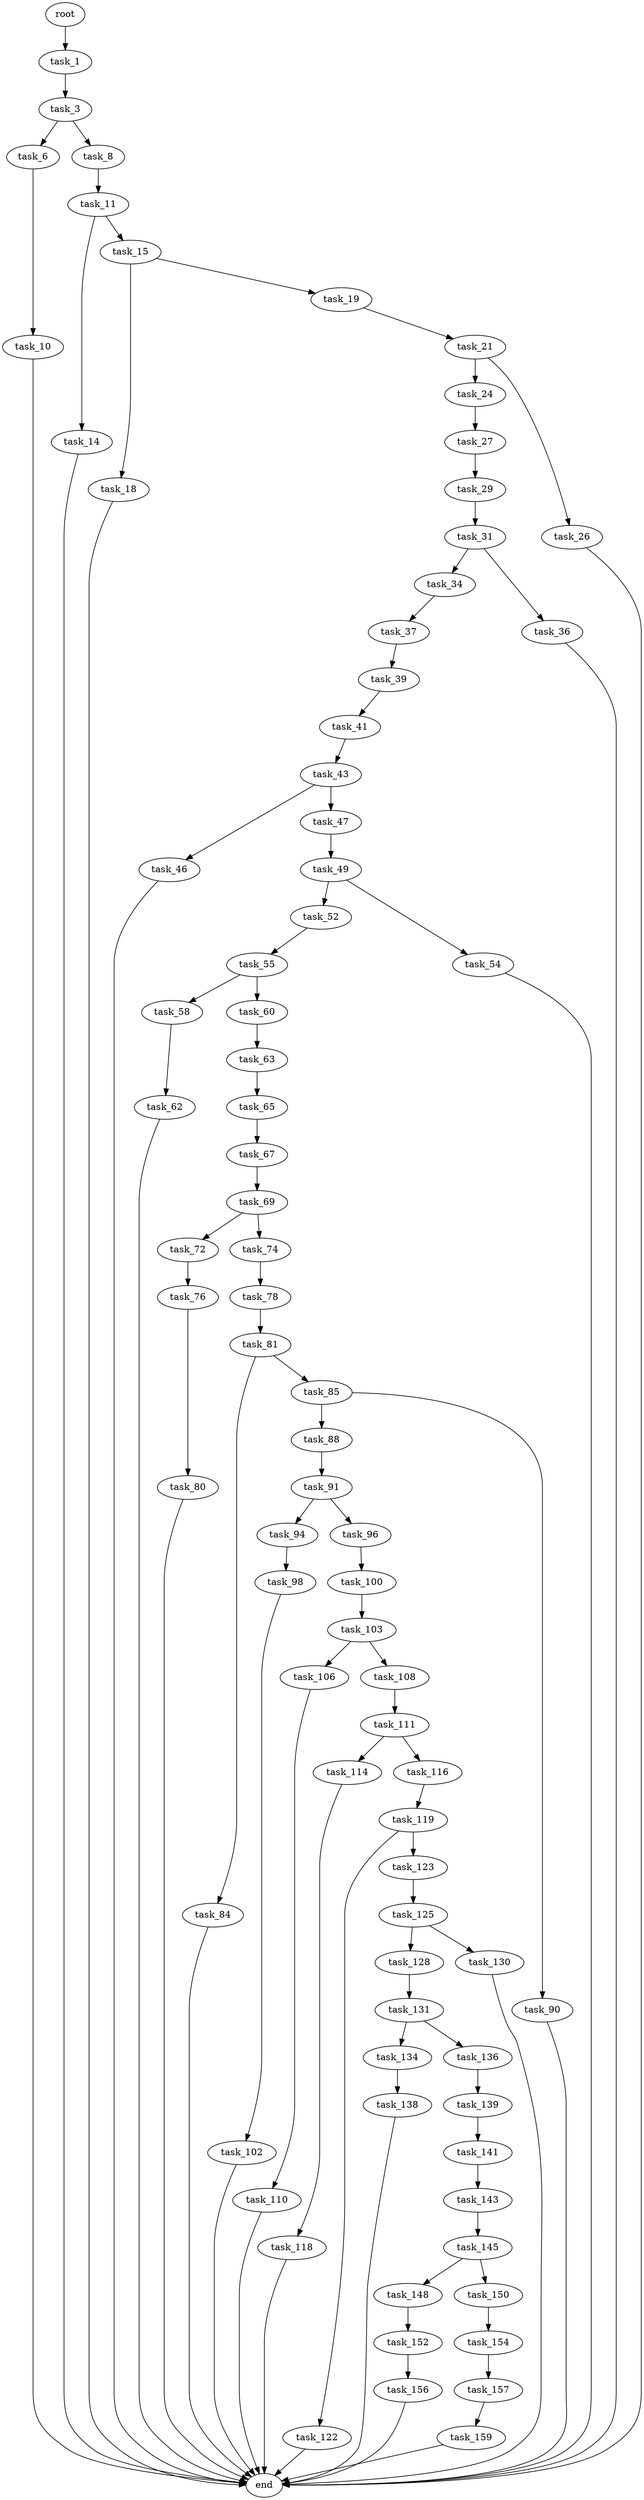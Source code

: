 digraph G {
  root [size="0.000000"];
  task_1 [size="782757789696.000000"];
  task_3 [size="112048553670.000000"];
  task_6 [size="1014871677.000000"];
  task_8 [size="7872006871.000000"];
  task_10 [size="3209698519.000000"];
  task_11 [size="12018493880.000000"];
  end [size="0.000000"];
  task_14 [size="68719476736.000000"];
  task_15 [size="211562270047.000000"];
  task_18 [size="68719476736.000000"];
  task_19 [size="5500465374.000000"];
  task_21 [size="706390297185.000000"];
  task_24 [size="745840166183.000000"];
  task_26 [size="27737487068.000000"];
  task_27 [size="3245850830.000000"];
  task_29 [size="4740863430.000000"];
  task_31 [size="5717212359.000000"];
  task_34 [size="8589934592.000000"];
  task_36 [size="68719476736.000000"];
  task_37 [size="8596097597.000000"];
  task_39 [size="36831438116.000000"];
  task_41 [size="25837065609.000000"];
  task_43 [size="368293445632.000000"];
  task_46 [size="181260751438.000000"];
  task_47 [size="2484813069.000000"];
  task_49 [size="28991029248.000000"];
  task_52 [size="88064430828.000000"];
  task_54 [size="134217728000.000000"];
  task_55 [size="61180967185.000000"];
  task_58 [size="117416029776.000000"];
  task_60 [size="563406832.000000"];
  task_62 [size="1073741824000.000000"];
  task_63 [size="7079964370.000000"];
  task_65 [size="664277780249.000000"];
  task_67 [size="231928233984.000000"];
  task_69 [size="68719476736.000000"];
  task_72 [size="782757789696.000000"];
  task_74 [size="15830969975.000000"];
  task_76 [size="68719476736.000000"];
  task_78 [size="712703461.000000"];
  task_80 [size="31265605914.000000"];
  task_81 [size="4736008820.000000"];
  task_84 [size="549755813888.000000"];
  task_85 [size="11131454300.000000"];
  task_88 [size="21231237044.000000"];
  task_90 [size="13380965815.000000"];
  task_91 [size="3715307966.000000"];
  task_94 [size="1697176131.000000"];
  task_96 [size="37248359515.000000"];
  task_98 [size="105045048433.000000"];
  task_100 [size="18614210826.000000"];
  task_102 [size="1625774559.000000"];
  task_103 [size="8589934592.000000"];
  task_106 [size="30356331357.000000"];
  task_108 [size="32550733409.000000"];
  task_110 [size="236252859484.000000"];
  task_111 [size="1369783005824.000000"];
  task_114 [size="4401910527.000000"];
  task_116 [size="5230174804.000000"];
  task_118 [size="3939610377.000000"];
  task_119 [size="17156067328.000000"];
  task_122 [size="37219465134.000000"];
  task_123 [size="25062930073.000000"];
  task_125 [size="667386563623.000000"];
  task_128 [size="2803277520.000000"];
  task_130 [size="19331499077.000000"];
  task_131 [size="595248248199.000000"];
  task_134 [size="434346564714.000000"];
  task_136 [size="5205181424.000000"];
  task_138 [size="460790053329.000000"];
  task_139 [size="1073741824000.000000"];
  task_141 [size="28126525017.000000"];
  task_143 [size="5491635115.000000"];
  task_145 [size="549755813888.000000"];
  task_148 [size="549755813888.000000"];
  task_150 [size="231928233984.000000"];
  task_152 [size="70960639452.000000"];
  task_154 [size="1073741824000.000000"];
  task_156 [size="310885538850.000000"];
  task_157 [size="32182621128.000000"];
  task_159 [size="579463774419.000000"];

  root -> task_1 [size="1.000000"];
  task_1 -> task_3 [size="679477248.000000"];
  task_3 -> task_6 [size="411041792.000000"];
  task_3 -> task_8 [size="411041792.000000"];
  task_6 -> task_10 [size="33554432.000000"];
  task_8 -> task_11 [size="134217728.000000"];
  task_10 -> end [size="1.000000"];
  task_11 -> task_14 [size="411041792.000000"];
  task_11 -> task_15 [size="411041792.000000"];
  task_14 -> end [size="1.000000"];
  task_15 -> task_18 [size="301989888.000000"];
  task_15 -> task_19 [size="301989888.000000"];
  task_18 -> end [size="1.000000"];
  task_19 -> task_21 [size="134217728.000000"];
  task_21 -> task_24 [size="679477248.000000"];
  task_21 -> task_26 [size="679477248.000000"];
  task_24 -> task_27 [size="838860800.000000"];
  task_26 -> end [size="1.000000"];
  task_27 -> task_29 [size="134217728.000000"];
  task_29 -> task_31 [size="75497472.000000"];
  task_31 -> task_34 [size="679477248.000000"];
  task_31 -> task_36 [size="679477248.000000"];
  task_34 -> task_37 [size="33554432.000000"];
  task_36 -> end [size="1.000000"];
  task_37 -> task_39 [size="209715200.000000"];
  task_39 -> task_41 [size="838860800.000000"];
  task_41 -> task_43 [size="679477248.000000"];
  task_43 -> task_46 [size="411041792.000000"];
  task_43 -> task_47 [size="411041792.000000"];
  task_46 -> end [size="1.000000"];
  task_47 -> task_49 [size="209715200.000000"];
  task_49 -> task_52 [size="75497472.000000"];
  task_49 -> task_54 [size="75497472.000000"];
  task_52 -> task_55 [size="134217728.000000"];
  task_54 -> end [size="1.000000"];
  task_55 -> task_58 [size="301989888.000000"];
  task_55 -> task_60 [size="301989888.000000"];
  task_58 -> task_62 [size="134217728.000000"];
  task_60 -> task_63 [size="33554432.000000"];
  task_62 -> end [size="1.000000"];
  task_63 -> task_65 [size="209715200.000000"];
  task_65 -> task_67 [size="411041792.000000"];
  task_67 -> task_69 [size="301989888.000000"];
  task_69 -> task_72 [size="134217728.000000"];
  task_69 -> task_74 [size="134217728.000000"];
  task_72 -> task_76 [size="679477248.000000"];
  task_74 -> task_78 [size="411041792.000000"];
  task_76 -> task_80 [size="134217728.000000"];
  task_78 -> task_81 [size="33554432.000000"];
  task_80 -> end [size="1.000000"];
  task_81 -> task_84 [size="536870912.000000"];
  task_81 -> task_85 [size="536870912.000000"];
  task_84 -> end [size="1.000000"];
  task_85 -> task_88 [size="838860800.000000"];
  task_85 -> task_90 [size="838860800.000000"];
  task_88 -> task_91 [size="838860800.000000"];
  task_90 -> end [size="1.000000"];
  task_91 -> task_94 [size="75497472.000000"];
  task_91 -> task_96 [size="75497472.000000"];
  task_94 -> task_98 [size="75497472.000000"];
  task_96 -> task_100 [size="679477248.000000"];
  task_98 -> task_102 [size="75497472.000000"];
  task_100 -> task_103 [size="411041792.000000"];
  task_102 -> end [size="1.000000"];
  task_103 -> task_106 [size="33554432.000000"];
  task_103 -> task_108 [size="33554432.000000"];
  task_106 -> task_110 [size="33554432.000000"];
  task_108 -> task_111 [size="838860800.000000"];
  task_110 -> end [size="1.000000"];
  task_111 -> task_114 [size="838860800.000000"];
  task_111 -> task_116 [size="838860800.000000"];
  task_114 -> task_118 [size="75497472.000000"];
  task_116 -> task_119 [size="209715200.000000"];
  task_118 -> end [size="1.000000"];
  task_119 -> task_122 [size="75497472.000000"];
  task_119 -> task_123 [size="75497472.000000"];
  task_122 -> end [size="1.000000"];
  task_123 -> task_125 [size="411041792.000000"];
  task_125 -> task_128 [size="679477248.000000"];
  task_125 -> task_130 [size="679477248.000000"];
  task_128 -> task_131 [size="134217728.000000"];
  task_130 -> end [size="1.000000"];
  task_131 -> task_134 [size="679477248.000000"];
  task_131 -> task_136 [size="679477248.000000"];
  task_134 -> task_138 [size="411041792.000000"];
  task_136 -> task_139 [size="209715200.000000"];
  task_138 -> end [size="1.000000"];
  task_139 -> task_141 [size="838860800.000000"];
  task_141 -> task_143 [size="679477248.000000"];
  task_143 -> task_145 [size="134217728.000000"];
  task_145 -> task_148 [size="536870912.000000"];
  task_145 -> task_150 [size="536870912.000000"];
  task_148 -> task_152 [size="536870912.000000"];
  task_150 -> task_154 [size="301989888.000000"];
  task_152 -> task_156 [size="134217728.000000"];
  task_154 -> task_157 [size="838860800.000000"];
  task_156 -> end [size="1.000000"];
  task_157 -> task_159 [size="838860800.000000"];
  task_159 -> end [size="1.000000"];
}
